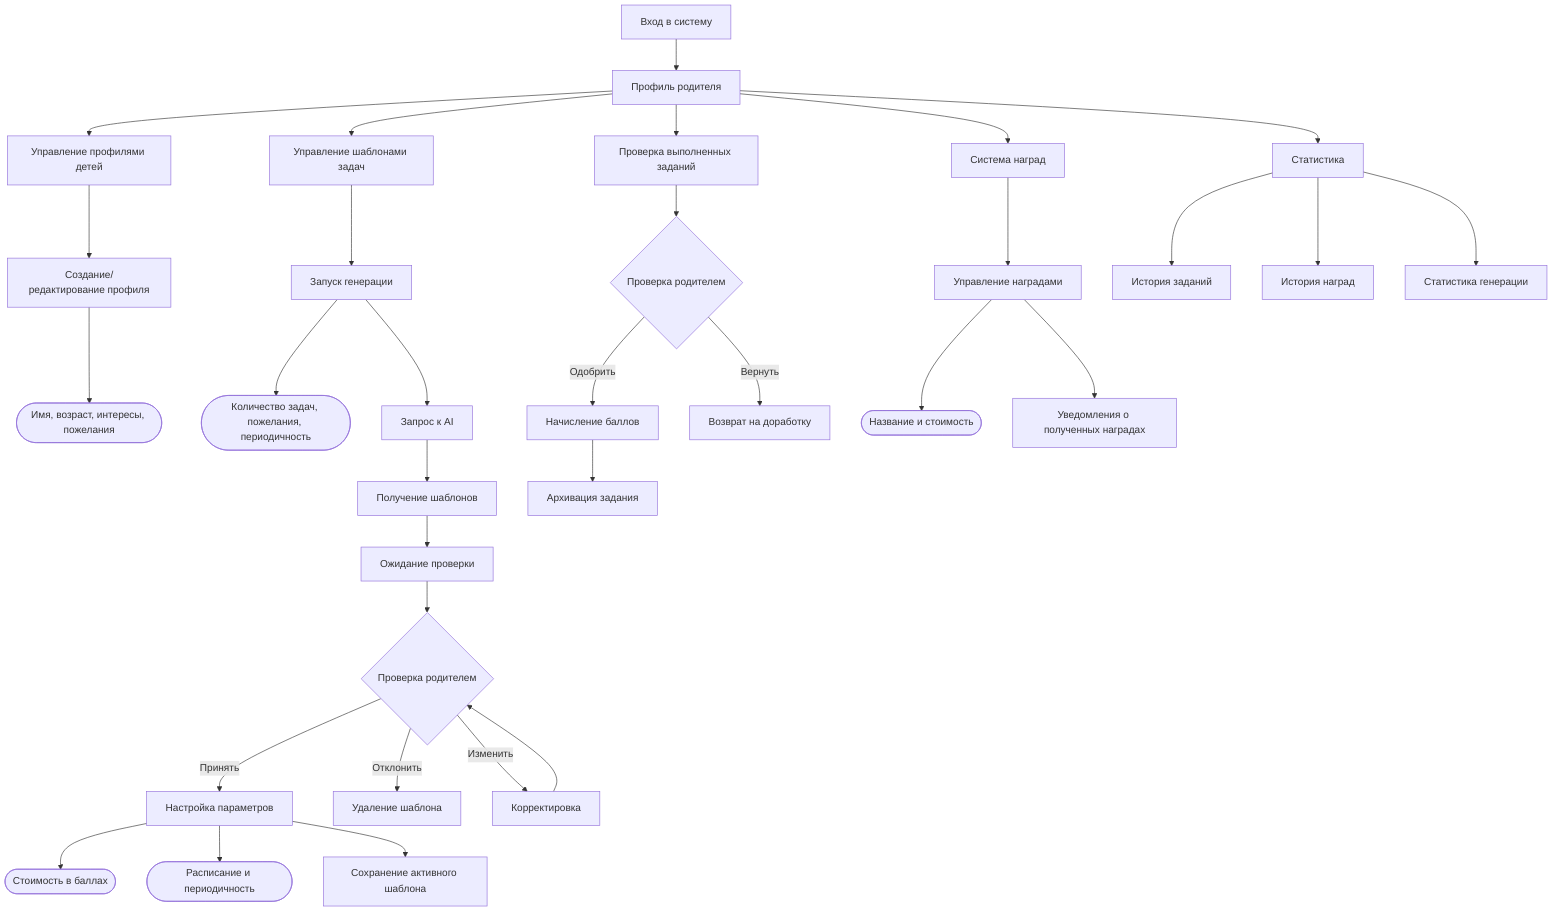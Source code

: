 flowchart TD
    A1[Вход в систему] --> A2[Профиль родителя]

    %% Управление профилями детей
    A2 --> B1[Управление профилями детей]
    B1 --> B2[Создание/редактирование профиля]
    B2 --> B3([Имя, возраст, интересы, пожелания])

    %% Процесс генерации и модерации шаблонов
    A2 --> C1[Управление шаблонами задач]
    C1 --> C2[Запуск генерации]
    C2 --> C3([Количество задач, пожелания, периодичность])
    C2 --> C4[Запрос к AI]
    C4 --> C5[Получение шаблонов]
    C5 --> C6[Ожидание проверки]

    C6 --> C7{Проверка родителем}
    C7 -->|Принять| C8[Настройка параметров]
    C7 -->|Отклонить| C9[Удаление шаблона]
    C7 -->|Изменить| C10[Корректировка]
    C10 --> C7

    C8 --> C11([Стоимость в баллах])
    C8 --> C12([Расписание и периодичность])
    C8 --> C13[Сохранение активного шаблона]

    %% Проверка выполненных
    A2 --> D1[Проверка выполненных заданий]
    D1 --> D2{Проверка родителем}
    D2 -->|Одобрить| D3[Начисление баллов]
    D2 -->|Вернуть| D4[Возврат на доработку]
    D3 --> D5[Архивация задания]

    %% Система наград
    A2 --> E1[Система наград]
    E1 --> E2[Управление наградами]
    E2 --> E3([Название и стоимость])
    E2 --> E4[Уведомления о полученных наградах]

    %% Статистика
    A2 --> F1[Статистика]
    F1 --> F2[История заданий]
    F1 --> F3[История наград]
    F1 --> F4[Статистика генерации]
